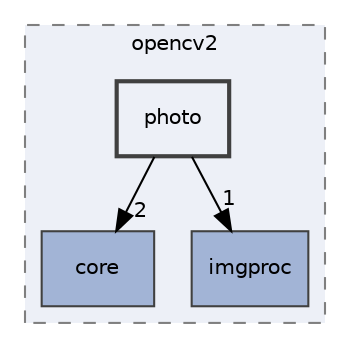 digraph "P4ALL_OCR-TABLES/vendor/OpenCV/build/include/opencv2/photo"
{
 // LATEX_PDF_SIZE
  edge [fontname="Helvetica",fontsize="10",labelfontname="Helvetica",labelfontsize="10"];
  node [fontname="Helvetica",fontsize="10",shape=record];
  compound=true
  subgraph clusterdir_82e4f955188045376eca4cdd73edc36b {
    graph [ bgcolor="#edf0f7", pencolor="grey50", style="filled,dashed,", label="opencv2", fontname="Helvetica", fontsize="10", URL="dir_82e4f955188045376eca4cdd73edc36b.html"]
  dir_d0a90bd216adce98fc120e9c5b54a47b [shape=box, label="core", style="filled,", fillcolor="#a2b4d6", color="grey25", URL="dir_d0a90bd216adce98fc120e9c5b54a47b.html"];
  dir_e48ff80f84c28ff88b55c48d0d7e2325 [shape=box, label="imgproc", style="filled,", fillcolor="#a2b4d6", color="grey25", URL="dir_e48ff80f84c28ff88b55c48d0d7e2325.html"];
  dir_f88cae3704473b29653e5210c64d4ca6 [shape=box, label="photo", style="filled,bold,", fillcolor="#edf0f7", color="grey25", URL="dir_f88cae3704473b29653e5210c64d4ca6.html"];
  }
  dir_f88cae3704473b29653e5210c64d4ca6->dir_d0a90bd216adce98fc120e9c5b54a47b [headlabel="2", labeldistance=1.5 headhref="dir_000039_000006.html"];
  dir_f88cae3704473b29653e5210c64d4ca6->dir_e48ff80f84c28ff88b55c48d0d7e2325 [headlabel="1", labeldistance=1.5 headhref="dir_000039_000019.html"];
}
